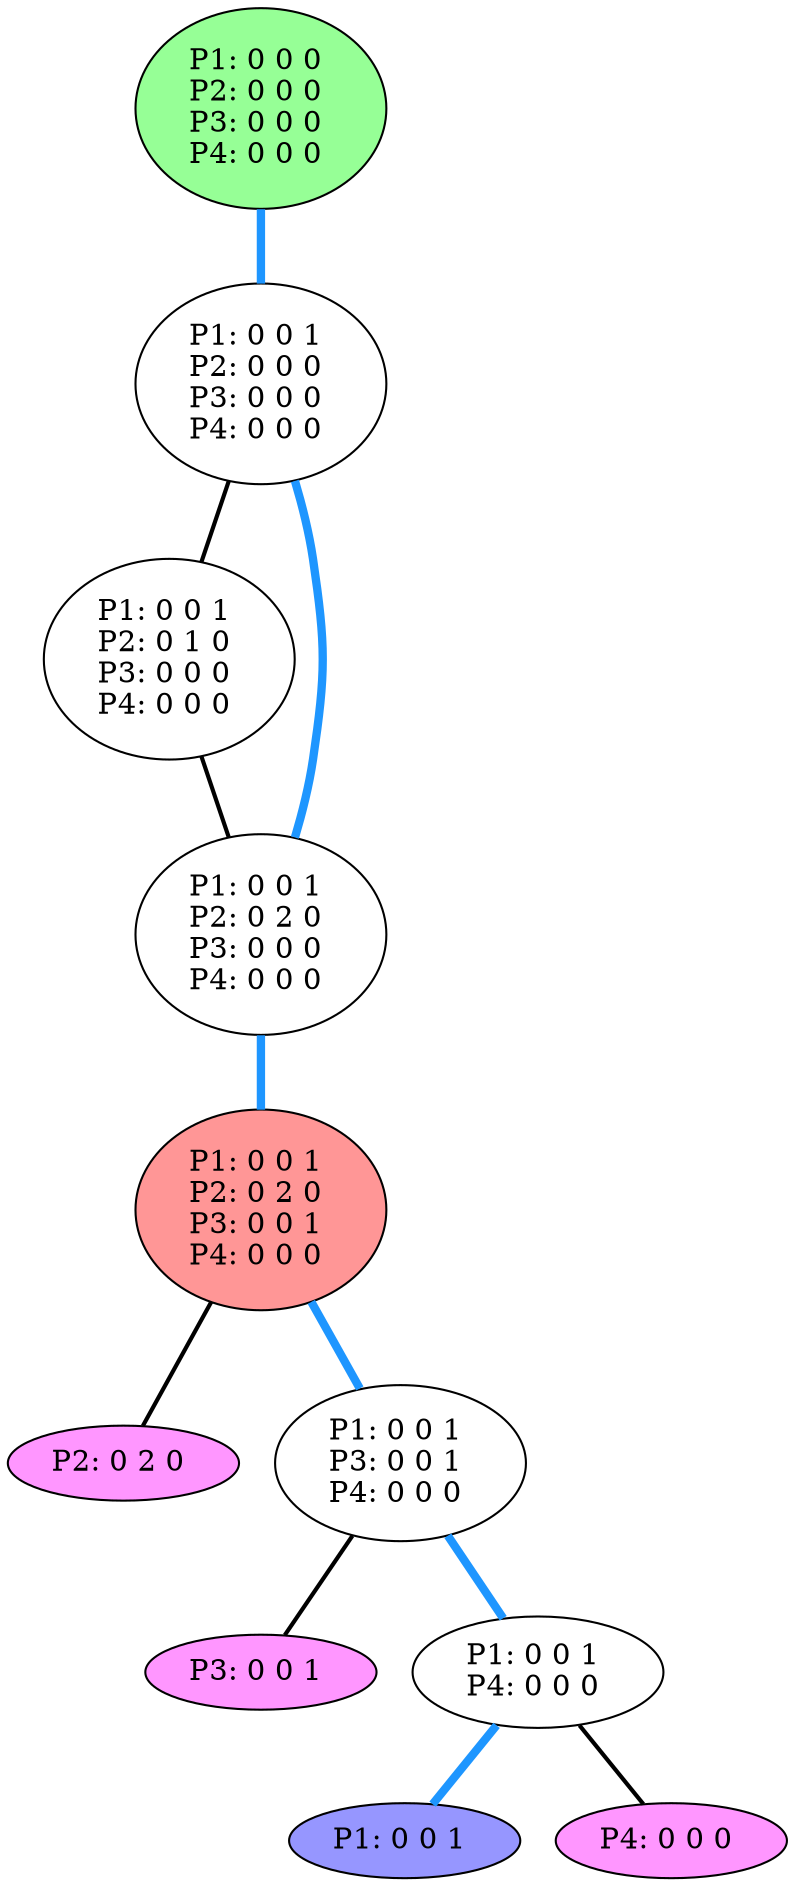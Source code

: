 graph G {
color = "black"
0 [label = "P1: 0 0 0 
P2: 0 0 0 
P3: 0 0 0 
P4: 0 0 0 
",  style="filled", fillcolor = "#96FF96"];
1 [label = "P1: 0 0 1 
P2: 0 0 0 
P3: 0 0 0 
P4: 0 0 0 
"];
2 [label = "P1: 0 0 1 
P2: 0 1 0 
P3: 0 0 0 
P4: 0 0 0 
"];
3 [label = "P1: 0 0 1 
P2: 0 2 0 
P3: 0 0 0 
P4: 0 0 0 
"];
4 [label = "P1: 0 0 1 
P2: 0 2 0 
P3: 0 0 1 
P4: 0 0 0 
",  style="filled", fillcolor = "#FF9696"];
5 [label = "P2: 0 2 0 
",  style="filled", fillcolor = "#FF96FF"];
6 [label = "P1: 0 0 1 
P3: 0 0 1 
P4: 0 0 0 
"];
7 [label = "P3: 0 0 1 
",  style="filled", fillcolor = "#FF96FF"];
8 [label = "P1: 0 0 1 
P4: 0 0 0 
"];
9 [label = "P1: 0 0 1 
", style="filled", fillcolor = "#9696FF"];
10 [label = "P4: 0 0 0 
",  style="filled", fillcolor = "#FF96FF"];
edge [style=bold];
0 -- 1 [color="#1E96FF", penwidth=4.0];

1 -- 2 [color=black];
1 -- 3 [color="#1E96FF", penwidth=4.0];

2 -- 3 [color=black];

3 -- 4 [color="#1E96FF", penwidth=4.0];

4 -- 6 [color="#1E96FF", penwidth=4.0];
4 -- 5 [color=black];

6 -- 8 [color="#1E96FF", penwidth=4.0];
6 -- 7 [color=black];

8 -- 10 [color=black];
8 -- 9 [color="#1E96FF", penwidth=4.0];

}
